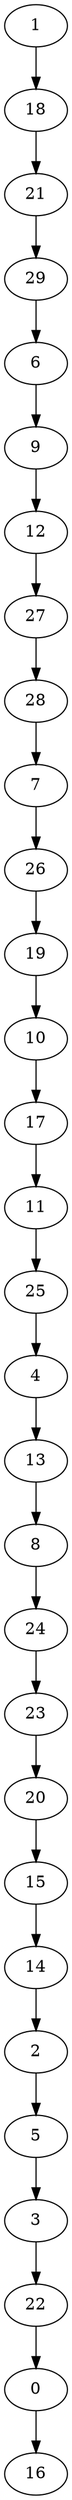 digraph {
  0;
  1;
  2;
  3;
  4;
  5;
  6;
  7;
  8;
  9;
  10;
  11;
  12;
  13;
  14;
  15;
  16;
  17;
  18;
  19;
  20;
  21;
  22;
  23;
  24;
  25;
  26;
  27;
  28;
  29;
  1 -> 18;
  18 -> 21;
  21 -> 29;
  29 -> 6;
  6 -> 9;
  9 -> 12;
  12 -> 27;
  27 -> 28;
  28 -> 7;
  7 -> 26;
  26 -> 19;
  19 -> 10;
  10 -> 17;
  17 -> 11;
  11 -> 25;
  25 -> 4;
  4 -> 13;
  13 -> 8;
  8 -> 24;
  24 -> 23;
  23 -> 20;
  20 -> 15;
  15 -> 14;
  14 -> 2;
  2 -> 5;
  5 -> 3;
  3 -> 22;
  22 -> 0;
  0 -> 16;
}